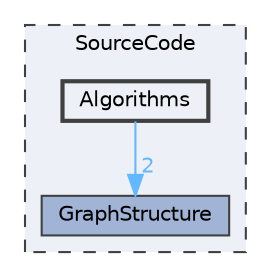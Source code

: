 digraph "SourceCode/Algorithms"
{
 // LATEX_PDF_SIZE
  bgcolor="transparent";
  edge [fontname=Helvetica,fontsize=10,labelfontname=Helvetica,labelfontsize=10];
  node [fontname=Helvetica,fontsize=10,shape=box,height=0.2,width=0.4];
  compound=true
  subgraph clusterdir_ec5974339a1de2ed9600da4dc21f3a8e {
    graph [ bgcolor="#edf0f7", pencolor="grey25", label="SourceCode", fontname=Helvetica,fontsize=10 style="filled,dashed", URL="dir_ec5974339a1de2ed9600da4dc21f3a8e.html",tooltip=""]
  dir_3328789a78c27f7e987fbab549e97d71 [label="GraphStructure", fillcolor="#a2b4d6", color="grey25", style="filled", URL="dir_3328789a78c27f7e987fbab549e97d71.html",tooltip=""];
  dir_6996d7c2da31c87b6af046372cf1d272 [label="Algorithms", fillcolor="#edf0f7", color="grey25", style="filled,bold", URL="dir_6996d7c2da31c87b6af046372cf1d272.html",tooltip=""];
  }
  dir_6996d7c2da31c87b6af046372cf1d272->dir_3328789a78c27f7e987fbab549e97d71 [headlabel="2", labeldistance=1.5 headhref="dir_000000_000003.html" href="dir_000000_000003.html" color="steelblue1" fontcolor="steelblue1"];
}
